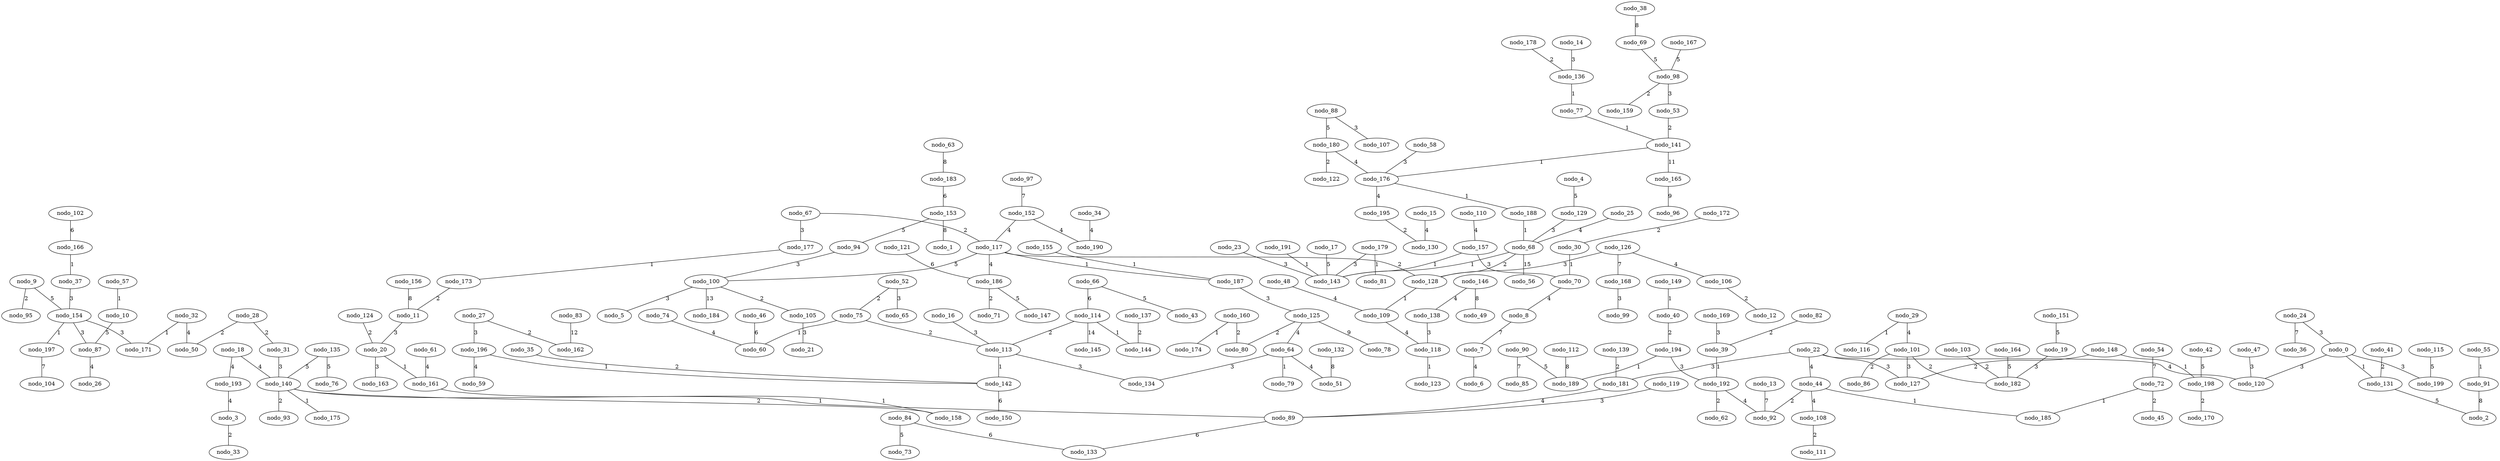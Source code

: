 graph gen_gilbert_200_prim {
  nodo_166 -- nodo_37 [label=1 weight=1];
  nodo_17 -- nodo_143 [label=5 weight=5];
  nodo_22 -- nodo_44 [label=4 weight=4];
  nodo_180 -- nodo_176 [label=4 weight=4];
  nodo_172 -- nodo_30 [label=2 weight=2];
  nodo_191 -- nodo_143 [label=1 weight=1];
  nodo_176 -- nodo_195 [label=4 weight=4];
  nodo_37 -- nodo_154 [label=3 weight=3];
  nodo_176 -- nodo_188 [label=1 weight=1];
  nodo_55 -- nodo_91 [label=1 weight=1];
  nodo_68 -- nodo_143 [label=1 weight=1];
  nodo_84 -- nodo_133 [label=6 weight=6];
  nodo_41 -- nodo_131 [label=2 weight=2];
  nodo_188 -- nodo_68 [label=1 weight=1];
  nodo_90 -- nodo_85 [label=7 weight=7];
  nodo_121 -- nodo_186 [label=6 weight=6];
  nodo_34 -- nodo_190 [label=4 weight=4];
  nodo_53 -- nodo_141 [label=2 weight=2];
  nodo_117 -- nodo_186 [label=4 weight=4];
  nodo_183 -- nodo_153 [label=6 weight=6];
  nodo_117 -- nodo_187 [label=1 weight=1];
  nodo_28 -- nodo_31 [label=2 weight=2];
  nodo_61 -- nodo_161 [label=4 weight=4];
  nodo_68 -- nodo_56 [label=15 weight=15];
  nodo_136 -- nodo_77 [label=1 weight=1];
  nodo_18 -- nodo_193 [label=4 weight=4];
  nodo_7 -- nodo_6 [label=4 weight=4];
  nodo_101 -- nodo_86 [label=2 weight=2];
  nodo_38 -- nodo_69 [label=8 weight=8];
  nodo_16 -- nodo_113 [label=3 weight=3];
  nodo_160 -- nodo_174 [label=1 weight=1];
  nodo_179 -- nodo_143 [label=3 weight=3];
  nodo_48 -- nodo_109 [label=4 weight=4];
  nodo_148 -- nodo_198 [label=1 weight=1];
  nodo_153 -- nodo_1 [label=8 weight=8];
  nodo_70 -- nodo_8 [label=4 weight=4];
  nodo_178 -- nodo_136 [label=2 weight=2];
  nodo_197 -- nodo_104 [label=7 weight=7];
  nodo_156 -- nodo_11 [label=8 weight=8];
  nodo_129 -- nodo_68 [label=3 weight=3];
  nodo_0 -- nodo_199 [label=3 weight=3];
  nodo_22 -- nodo_181 [label=3 weight=3];
  nodo_68 -- nodo_128 [label=2 weight=2];
  nodo_140 -- nodo_158 [label=2 weight=2];
  nodo_140 -- nodo_175 [label=1 weight=1];
  nodo_100 -- nodo_105 [label=2 weight=2];
  nodo_164 -- nodo_182 [label=5 weight=5];
  nodo_126 -- nodo_106 [label=4 weight=4];
  nodo_42 -- nodo_198 [label=5 weight=5];
  nodo_153 -- nodo_94 [label=5 weight=5];
  nodo_132 -- nodo_51 [label=8 weight=8];
  nodo_173 -- nodo_11 [label=2 weight=2];
  nodo_195 -- nodo_130 [label=2 weight=2];
  nodo_149 -- nodo_40 [label=1 weight=1];
  nodo_11 -- nodo_20 [label=3 weight=3];
  nodo_74 -- nodo_60 [label=4 weight=4];
  nodo_44 -- nodo_108 [label=4 weight=4];
  nodo_64 -- nodo_134 [label=3 weight=3];
  nodo_98 -- nodo_53 [label=3 weight=3];
  nodo_94 -- nodo_100 [label=3 weight=3];
  nodo_140 -- nodo_89 [label=1 weight=1];
  nodo_102 -- nodo_166 [label=6 weight=6];
  nodo_58 -- nodo_176 [label=3 weight=3];
  nodo_131 -- nodo_2 [label=5 weight=5];
  nodo_18 -- nodo_140 [label=4 weight=4];
  nodo_119 -- nodo_89 [label=3 weight=3];
  nodo_113 -- nodo_134 [label=3 weight=3];
  nodo_27 -- nodo_196 [label=3 weight=3];
  nodo_125 -- nodo_80 [label=2 weight=2];
  nodo_75 -- nodo_60 [label=1 weight=1];
  nodo_13 -- nodo_92 [label=7 weight=7];
  nodo_32 -- nodo_50 [label=4 weight=4];
  nodo_168 -- nodo_99 [label=3 weight=3];
  nodo_14 -- nodo_136 [label=3 weight=3];
  nodo_52 -- nodo_65 [label=3 weight=3];
  nodo_4 -- nodo_129 [label=5 weight=5];
  nodo_157 -- nodo_70 [label=3 weight=3];
  nodo_87 -- nodo_26 [label=4 weight=4];
  nodo_135 -- nodo_140 [label=5 weight=5];
  nodo_64 -- nodo_51 [label=4 weight=4];
  nodo_101 -- nodo_127 [label=3 weight=3];
  nodo_187 -- nodo_125 [label=3 weight=3];
  nodo_192 -- nodo_92 [label=4 weight=4];
  nodo_19 -- nodo_182 [label=3 weight=3];
  nodo_152 -- nodo_190 [label=4 weight=4];
  nodo_125 -- nodo_78 [label=9 weight=9];
  nodo_181 -- nodo_89 [label=4 weight=4];
  nodo_140 -- nodo_93 [label=2 weight=2];
  nodo_29 -- nodo_116 [label=1 weight=1];
  nodo_67 -- nodo_117 [label=2 weight=2];
  nodo_52 -- nodo_75 [label=2 weight=2];
  nodo_9 -- nodo_154 [label=5 weight=5];
  nodo_192 -- nodo_62 [label=2 weight=2];
  nodo_89 -- nodo_133 [label=6 weight=6];
  nodo_135 -- nodo_76 [label=5 weight=5];
  nodo_91 -- nodo_2 [label=8 weight=8];
  nodo_103 -- nodo_182 [label=2 weight=2];
  nodo_141 -- nodo_176 [label=1 weight=1];
  nodo_125 -- nodo_64 [label=4 weight=4];
  nodo_25 -- nodo_68 [label=4 weight=4];
  nodo_186 -- nodo_71 [label=2 weight=2];
  nodo_82 -- nodo_39 [label=2 weight=2];
  nodo_31 -- nodo_140 [label=3 weight=3];
  nodo_88 -- nodo_107 [label=3 weight=3];
  nodo_113 -- nodo_142 [label=1 weight=1];
  nodo_117 -- nodo_128 [label=2 weight=2];
  nodo_141 -- nodo_165 [label=11 weight=11];
  nodo_138 -- nodo_118 [label=3 weight=3];
  nodo_9 -- nodo_95 [label=2 weight=2];
  nodo_142 -- nodo_150 [label=6 weight=6];
  nodo_15 -- nodo_130 [label=4 weight=4];
  nodo_20 -- nodo_161 [label=1 weight=1];
  nodo_194 -- nodo_192 [label=3 weight=3];
  nodo_67 -- nodo_177 [label=3 weight=3];
  nodo_35 -- nodo_142 [label=2 weight=2];
  nodo_69 -- nodo_98 [label=5 weight=5];
  nodo_20 -- nodo_163 [label=3 weight=3];
  nodo_0 -- nodo_131 [label=1 weight=1];
  nodo_64 -- nodo_79 [label=1 weight=1];
  nodo_154 -- nodo_171 [label=3 weight=3];
  nodo_32 -- nodo_171 [label=1 weight=1];
  nodo_109 -- nodo_118 [label=4 weight=4];
  nodo_30 -- nodo_70 [label=1 weight=1];
  nodo_126 -- nodo_168 [label=7 weight=7];
  nodo_115 -- nodo_199 [label=5 weight=5];
  nodo_117 -- nodo_100 [label=5 weight=5];
  nodo_193 -- nodo_3 [label=4 weight=4];
  nodo_106 -- nodo_12 [label=2 weight=2];
  nodo_27 -- nodo_162 [label=2 weight=2];
  nodo_23 -- nodo_143 [label=3 weight=3];
  nodo_177 -- nodo_173 [label=1 weight=1];
  nodo_40 -- nodo_194 [label=2 weight=2];
  nodo_146 -- nodo_49 [label=8 weight=8];
  nodo_63 -- nodo_183 [label=8 weight=8];
  nodo_66 -- nodo_43 [label=5 weight=5];
  nodo_72 -- nodo_185 [label=1 weight=1];
  nodo_100 -- nodo_184 [label=13 weight=13];
  nodo_128 -- nodo_109 [label=1 weight=1];
  nodo_24 -- nodo_36 [label=7 weight=7];
  nodo_179 -- nodo_81 [label=1 weight=1];
  nodo_29 -- nodo_101 [label=4 weight=4];
  nodo_66 -- nodo_114 [label=6 weight=6];
  nodo_169 -- nodo_39 [label=3 weight=3];
  nodo_46 -- nodo_60 [label=6 weight=6];
  nodo_194 -- nodo_189 [label=1 weight=1];
  nodo_148 -- nodo_127 [label=2 weight=2];
  nodo_24 -- nodo_0 [label=3 weight=3];
  nodo_118 -- nodo_123 [label=1 weight=1];
  nodo_139 -- nodo_181 [label=2 weight=2];
  nodo_154 -- nodo_197 [label=1 weight=1];
  nodo_44 -- nodo_185 [label=1 weight=1];
  nodo_0 -- nodo_120 [label=3 weight=3];
  nodo_114 -- nodo_145 [label=14 weight=14];
  nodo_114 -- nodo_144 [label=1 weight=1];
  nodo_157 -- nodo_143 [label=1 weight=1];
  nodo_105 -- nodo_21 [label=3 weight=3];
  nodo_54 -- nodo_72 [label=7 weight=7];
  nodo_146 -- nodo_138 [label=4 weight=4];
  nodo_72 -- nodo_45 [label=2 weight=2];
  nodo_167 -- nodo_98 [label=5 weight=5];
  nodo_77 -- nodo_141 [label=1 weight=1];
  nodo_152 -- nodo_117 [label=4 weight=4];
  nodo_22 -- nodo_127 [label=3 weight=3];
  nodo_198 -- nodo_170 [label=2 weight=2];
  nodo_22 -- nodo_120 [label=4 weight=4];
  nodo_161 -- nodo_158 [label=1 weight=1];
  nodo_97 -- nodo_152 [label=7 weight=7];
  nodo_110 -- nodo_157 [label=4 weight=4];
  nodo_47 -- nodo_120 [label=3 weight=3];
  nodo_160 -- nodo_80 [label=2 weight=2];
  nodo_165 -- nodo_96 [label=9 weight=9];
  nodo_126 -- nodo_128 [label=3 weight=3];
  nodo_180 -- nodo_122 [label=2 weight=2];
  nodo_100 -- nodo_5 [label=3 weight=3];
  nodo_196 -- nodo_59 [label=4 weight=4];
  nodo_154 -- nodo_87 [label=3 weight=3];
  nodo_151 -- nodo_19 [label=5 weight=5];
  nodo_124 -- nodo_20 [label=2 weight=2];
  nodo_75 -- nodo_113 [label=2 weight=2];
  nodo_196 -- nodo_142 [label=1 weight=1];
  nodo_101 -- nodo_182 [label=2 weight=2];
  nodo_137 -- nodo_144 [label=2 weight=2];
  nodo_44 -- nodo_92 [label=2 weight=2];
  nodo_84 -- nodo_73 [label=5 weight=5];
  nodo_10 -- nodo_87 [label=5 weight=5];
  nodo_57 -- nodo_10 [label=1 weight=1];
  nodo_155 -- nodo_187 [label=1 weight=1];
  nodo_90 -- nodo_189 [label=5 weight=5];
  nodo_112 -- nodo_189 [label=8 weight=8];
  nodo_114 -- nodo_113 [label=2 weight=2];
  nodo_83 -- nodo_162 [label=12 weight=12];
  nodo_186 -- nodo_147 [label=5 weight=5];
  nodo_39 -- nodo_192 [label=1 weight=1];
  nodo_28 -- nodo_50 [label=2 weight=2];
  nodo_8 -- nodo_7 [label=7 weight=7];
  nodo_108 -- nodo_111 [label=2 weight=2];
  nodo_98 -- nodo_159 [label=2 weight=2];
  nodo_3 -- nodo_33 [label=2 weight=2];
  nodo_88 -- nodo_180 [label=5 weight=5];
}